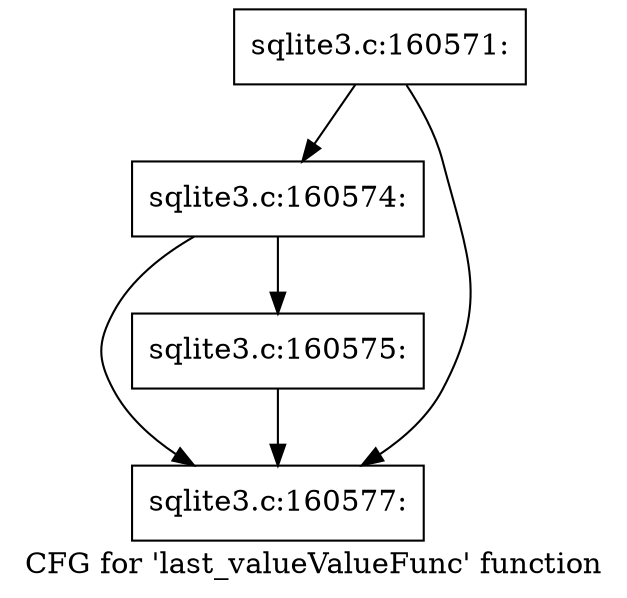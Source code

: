 digraph "CFG for 'last_valueValueFunc' function" {
	label="CFG for 'last_valueValueFunc' function";

	Node0x55c0fa6feb20 [shape=record,label="{sqlite3.c:160571:}"];
	Node0x55c0fa6feb20 -> Node0x55c0fa700dc0;
	Node0x55c0fa6feb20 -> Node0x55c0fa700d70;
	Node0x55c0fa700dc0 [shape=record,label="{sqlite3.c:160574:}"];
	Node0x55c0fa700dc0 -> Node0x55c0fa700490;
	Node0x55c0fa700dc0 -> Node0x55c0fa700d70;
	Node0x55c0fa700490 [shape=record,label="{sqlite3.c:160575:}"];
	Node0x55c0fa700490 -> Node0x55c0fa700d70;
	Node0x55c0fa700d70 [shape=record,label="{sqlite3.c:160577:}"];
}
